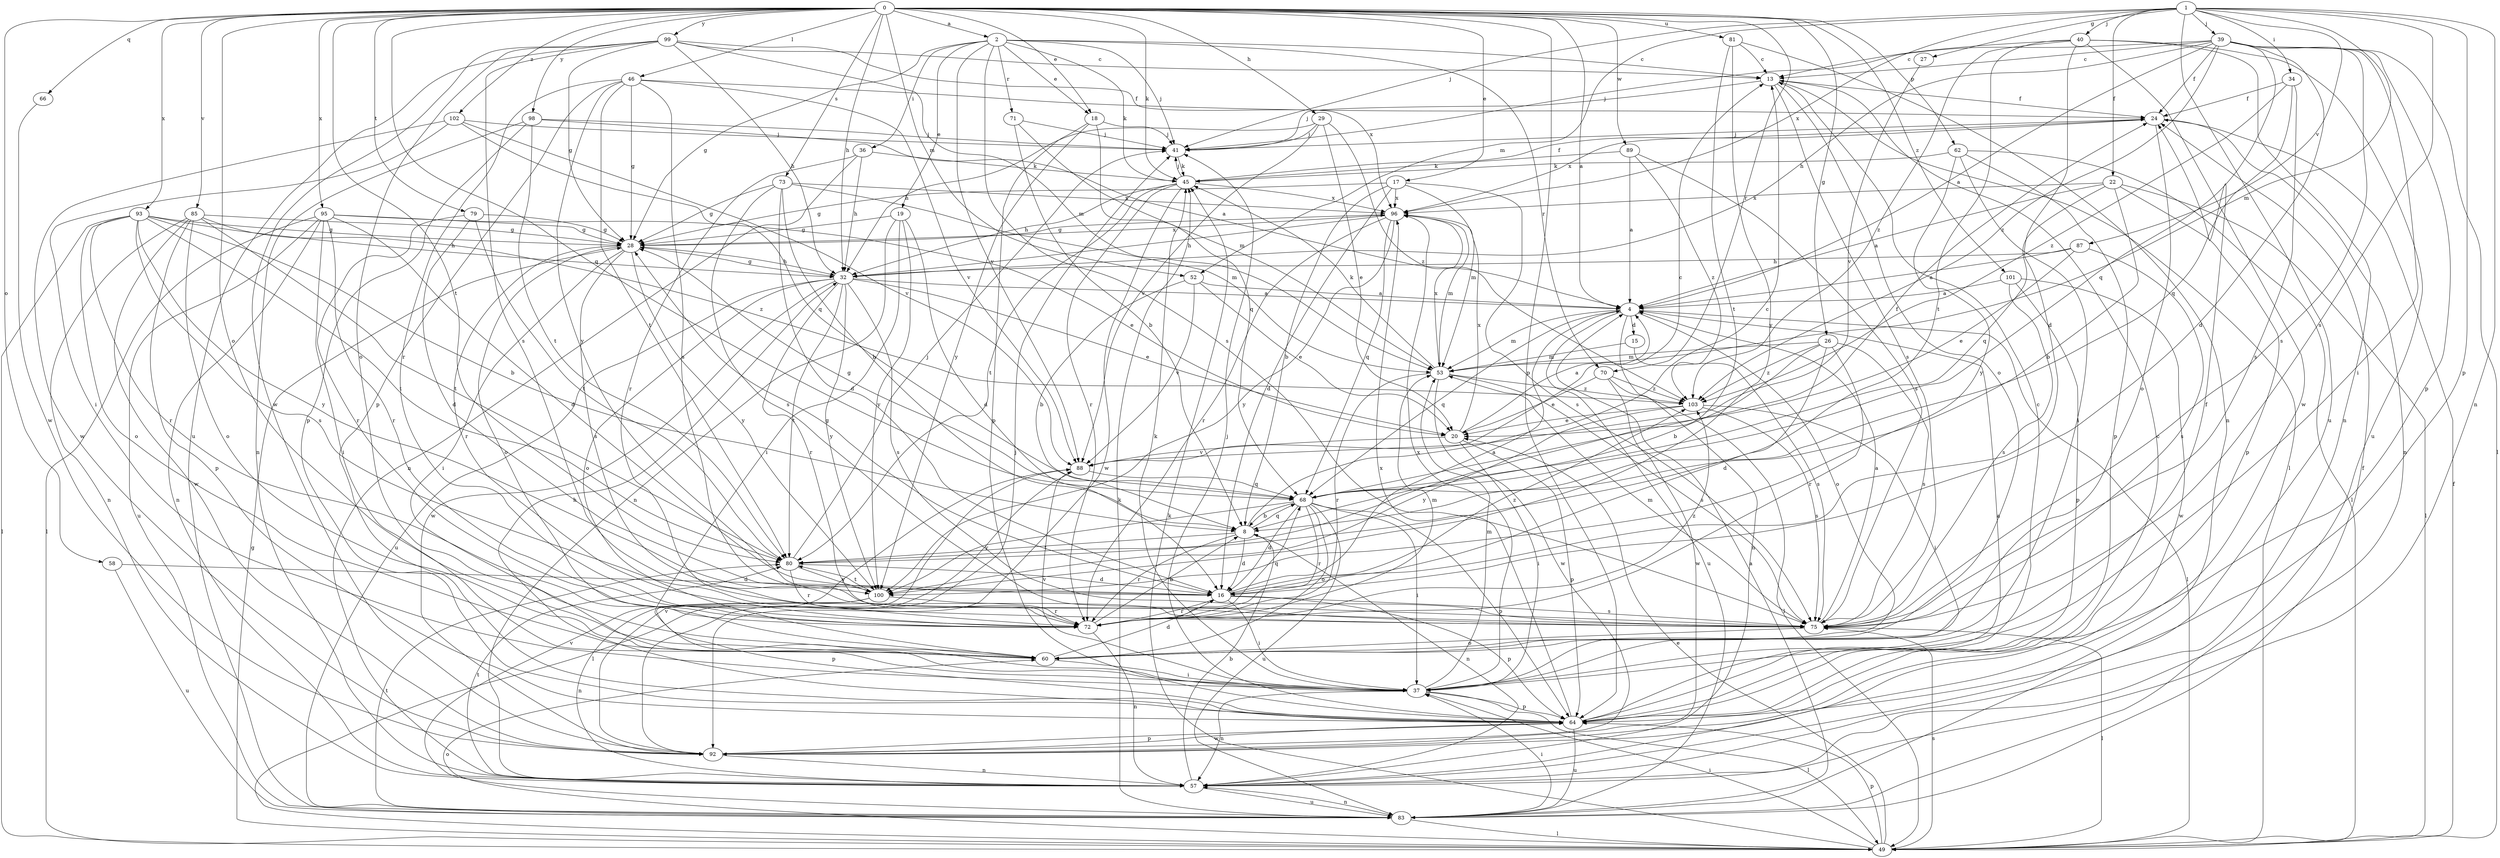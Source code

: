 strict digraph  {
0;
1;
2;
4;
8;
13;
15;
16;
17;
18;
19;
20;
22;
24;
26;
27;
28;
29;
32;
34;
36;
37;
39;
40;
41;
45;
46;
49;
52;
53;
57;
58;
60;
62;
64;
66;
68;
70;
71;
72;
73;
75;
79;
80;
81;
83;
85;
87;
88;
89;
92;
93;
95;
96;
98;
99;
100;
101;
102;
103;
0 -> 2  [label=a];
0 -> 4  [label=a];
0 -> 17  [label=e];
0 -> 18  [label=e];
0 -> 26  [label=g];
0 -> 29  [label=h];
0 -> 32  [label=h];
0 -> 45  [label=k];
0 -> 46  [label=l];
0 -> 52  [label=m];
0 -> 58  [label=o];
0 -> 60  [label=o];
0 -> 62  [label=p];
0 -> 64  [label=p];
0 -> 66  [label=q];
0 -> 68  [label=q];
0 -> 70  [label=r];
0 -> 73  [label=s];
0 -> 79  [label=t];
0 -> 80  [label=t];
0 -> 81  [label=u];
0 -> 85  [label=v];
0 -> 89  [label=w];
0 -> 93  [label=x];
0 -> 95  [label=x];
0 -> 98  [label=y];
0 -> 99  [label=y];
0 -> 101  [label=z];
0 -> 102  [label=z];
1 -> 22  [label=f];
1 -> 27  [label=g];
1 -> 34  [label=i];
1 -> 39  [label=j];
1 -> 40  [label=j];
1 -> 41  [label=j];
1 -> 52  [label=m];
1 -> 53  [label=m];
1 -> 57  [label=n];
1 -> 64  [label=p];
1 -> 75  [label=s];
1 -> 83  [label=u];
1 -> 87  [label=v];
1 -> 96  [label=x];
2 -> 13  [label=c];
2 -> 18  [label=e];
2 -> 19  [label=e];
2 -> 28  [label=g];
2 -> 36  [label=i];
2 -> 41  [label=j];
2 -> 45  [label=k];
2 -> 70  [label=r];
2 -> 71  [label=r];
2 -> 75  [label=s];
2 -> 88  [label=v];
4 -> 15  [label=d];
4 -> 49  [label=l];
4 -> 53  [label=m];
4 -> 57  [label=n];
4 -> 60  [label=o];
4 -> 68  [label=q];
4 -> 83  [label=u];
8 -> 13  [label=c];
8 -> 16  [label=d];
8 -> 57  [label=n];
8 -> 68  [label=q];
8 -> 72  [label=r];
8 -> 80  [label=t];
13 -> 24  [label=f];
13 -> 41  [label=j];
13 -> 49  [label=l];
13 -> 60  [label=o];
13 -> 75  [label=s];
15 -> 53  [label=m];
15 -> 75  [label=s];
16 -> 4  [label=a];
16 -> 28  [label=g];
16 -> 37  [label=i];
16 -> 64  [label=p];
16 -> 72  [label=r];
16 -> 75  [label=s];
16 -> 103  [label=z];
17 -> 8  [label=b];
17 -> 16  [label=d];
17 -> 28  [label=g];
17 -> 53  [label=m];
17 -> 75  [label=s];
17 -> 96  [label=x];
18 -> 41  [label=j];
18 -> 64  [label=p];
18 -> 68  [label=q];
18 -> 100  [label=y];
19 -> 16  [label=d];
19 -> 28  [label=g];
19 -> 37  [label=i];
19 -> 57  [label=n];
19 -> 100  [label=y];
20 -> 4  [label=a];
20 -> 37  [label=i];
20 -> 64  [label=p];
20 -> 88  [label=v];
20 -> 96  [label=x];
22 -> 4  [label=a];
22 -> 8  [label=b];
22 -> 49  [label=l];
22 -> 64  [label=p];
22 -> 68  [label=q];
22 -> 96  [label=x];
24 -> 41  [label=j];
24 -> 57  [label=n];
24 -> 60  [label=o];
24 -> 96  [label=x];
26 -> 8  [label=b];
26 -> 16  [label=d];
26 -> 53  [label=m];
26 -> 72  [label=r];
26 -> 75  [label=s];
26 -> 103  [label=z];
27 -> 88  [label=v];
28 -> 32  [label=h];
28 -> 37  [label=i];
28 -> 60  [label=o];
28 -> 72  [label=r];
28 -> 75  [label=s];
28 -> 96  [label=x];
28 -> 100  [label=y];
29 -> 20  [label=e];
29 -> 32  [label=h];
29 -> 41  [label=j];
29 -> 88  [label=v];
29 -> 103  [label=z];
32 -> 4  [label=a];
32 -> 20  [label=e];
32 -> 28  [label=g];
32 -> 60  [label=o];
32 -> 72  [label=r];
32 -> 75  [label=s];
32 -> 80  [label=t];
32 -> 83  [label=u];
32 -> 92  [label=w];
32 -> 100  [label=y];
34 -> 24  [label=f];
34 -> 68  [label=q];
34 -> 75  [label=s];
34 -> 103  [label=z];
36 -> 32  [label=h];
36 -> 45  [label=k];
36 -> 57  [label=n];
36 -> 72  [label=r];
37 -> 24  [label=f];
37 -> 45  [label=k];
37 -> 49  [label=l];
37 -> 53  [label=m];
37 -> 57  [label=n];
37 -> 64  [label=p];
37 -> 88  [label=v];
37 -> 96  [label=x];
39 -> 4  [label=a];
39 -> 13  [label=c];
39 -> 16  [label=d];
39 -> 24  [label=f];
39 -> 32  [label=h];
39 -> 37  [label=i];
39 -> 41  [label=j];
39 -> 49  [label=l];
39 -> 64  [label=p];
39 -> 68  [label=q];
39 -> 75  [label=s];
39 -> 103  [label=z];
40 -> 13  [label=c];
40 -> 16  [label=d];
40 -> 57  [label=n];
40 -> 80  [label=t];
40 -> 83  [label=u];
40 -> 92  [label=w];
40 -> 103  [label=z];
41 -> 45  [label=k];
45 -> 24  [label=f];
45 -> 32  [label=h];
45 -> 41  [label=j];
45 -> 72  [label=r];
45 -> 80  [label=t];
45 -> 92  [label=w];
45 -> 96  [label=x];
46 -> 24  [label=f];
46 -> 28  [label=g];
46 -> 64  [label=p];
46 -> 72  [label=r];
46 -> 75  [label=s];
46 -> 80  [label=t];
46 -> 88  [label=v];
46 -> 100  [label=y];
49 -> 20  [label=e];
49 -> 24  [label=f];
49 -> 28  [label=g];
49 -> 37  [label=i];
49 -> 45  [label=k];
49 -> 60  [label=o];
49 -> 64  [label=p];
49 -> 75  [label=s];
52 -> 4  [label=a];
52 -> 8  [label=b];
52 -> 20  [label=e];
52 -> 88  [label=v];
53 -> 45  [label=k];
53 -> 72  [label=r];
53 -> 75  [label=s];
53 -> 92  [label=w];
53 -> 96  [label=x];
53 -> 103  [label=z];
57 -> 8  [label=b];
57 -> 13  [label=c];
57 -> 80  [label=t];
57 -> 83  [label=u];
58 -> 16  [label=d];
58 -> 83  [label=u];
60 -> 16  [label=d];
60 -> 37  [label=i];
62 -> 37  [label=i];
62 -> 45  [label=k];
62 -> 49  [label=l];
62 -> 64  [label=p];
62 -> 100  [label=y];
64 -> 4  [label=a];
64 -> 13  [label=c];
64 -> 32  [label=h];
64 -> 41  [label=j];
64 -> 83  [label=u];
64 -> 92  [label=w];
64 -> 96  [label=x];
66 -> 92  [label=w];
68 -> 8  [label=b];
68 -> 16  [label=d];
68 -> 24  [label=f];
68 -> 28  [label=g];
68 -> 37  [label=i];
68 -> 60  [label=o];
68 -> 64  [label=p];
68 -> 72  [label=r];
68 -> 83  [label=u];
68 -> 100  [label=y];
70 -> 20  [label=e];
70 -> 49  [label=l];
70 -> 92  [label=w];
70 -> 103  [label=z];
71 -> 8  [label=b];
71 -> 41  [label=j];
71 -> 53  [label=m];
72 -> 8  [label=b];
72 -> 53  [label=m];
72 -> 57  [label=n];
72 -> 68  [label=q];
72 -> 103  [label=z];
73 -> 8  [label=b];
73 -> 16  [label=d];
73 -> 28  [label=g];
73 -> 53  [label=m];
73 -> 75  [label=s];
73 -> 96  [label=x];
75 -> 4  [label=a];
75 -> 49  [label=l];
75 -> 53  [label=m];
75 -> 60  [label=o];
79 -> 16  [label=d];
79 -> 28  [label=g];
79 -> 72  [label=r];
79 -> 80  [label=t];
80 -> 16  [label=d];
80 -> 41  [label=j];
80 -> 72  [label=r];
80 -> 100  [label=y];
81 -> 13  [label=c];
81 -> 57  [label=n];
81 -> 80  [label=t];
81 -> 100  [label=y];
83 -> 4  [label=a];
83 -> 24  [label=f];
83 -> 37  [label=i];
83 -> 45  [label=k];
83 -> 49  [label=l];
83 -> 57  [label=n];
83 -> 80  [label=t];
83 -> 88  [label=v];
85 -> 28  [label=g];
85 -> 57  [label=n];
85 -> 60  [label=o];
85 -> 64  [label=p];
85 -> 80  [label=t];
85 -> 92  [label=w];
85 -> 103  [label=z];
87 -> 4  [label=a];
87 -> 20  [label=e];
87 -> 32  [label=h];
87 -> 75  [label=s];
88 -> 13  [label=c];
88 -> 49  [label=l];
88 -> 68  [label=q];
89 -> 4  [label=a];
89 -> 45  [label=k];
89 -> 75  [label=s];
89 -> 103  [label=z];
92 -> 41  [label=j];
92 -> 57  [label=n];
92 -> 64  [label=p];
92 -> 88  [label=v];
93 -> 8  [label=b];
93 -> 28  [label=g];
93 -> 32  [label=h];
93 -> 49  [label=l];
93 -> 60  [label=o];
93 -> 72  [label=r];
93 -> 75  [label=s];
93 -> 80  [label=t];
93 -> 100  [label=y];
95 -> 16  [label=d];
95 -> 20  [label=e];
95 -> 28  [label=g];
95 -> 37  [label=i];
95 -> 49  [label=l];
95 -> 57  [label=n];
95 -> 72  [label=r];
95 -> 83  [label=u];
96 -> 28  [label=g];
96 -> 32  [label=h];
96 -> 53  [label=m];
96 -> 68  [label=q];
96 -> 72  [label=r];
96 -> 100  [label=y];
98 -> 4  [label=a];
98 -> 41  [label=j];
98 -> 57  [label=n];
98 -> 64  [label=p];
98 -> 80  [label=t];
99 -> 13  [label=c];
99 -> 28  [label=g];
99 -> 32  [label=h];
99 -> 53  [label=m];
99 -> 60  [label=o];
99 -> 75  [label=s];
99 -> 83  [label=u];
99 -> 92  [label=w];
99 -> 96  [label=x];
100 -> 57  [label=n];
100 -> 64  [label=p];
100 -> 72  [label=r];
100 -> 80  [label=t];
101 -> 4  [label=a];
101 -> 64  [label=p];
101 -> 75  [label=s];
101 -> 92  [label=w];
102 -> 37  [label=i];
102 -> 41  [label=j];
102 -> 68  [label=q];
102 -> 88  [label=v];
102 -> 92  [label=w];
103 -> 20  [label=e];
103 -> 37  [label=i];
103 -> 75  [label=s];
103 -> 100  [label=y];
}
